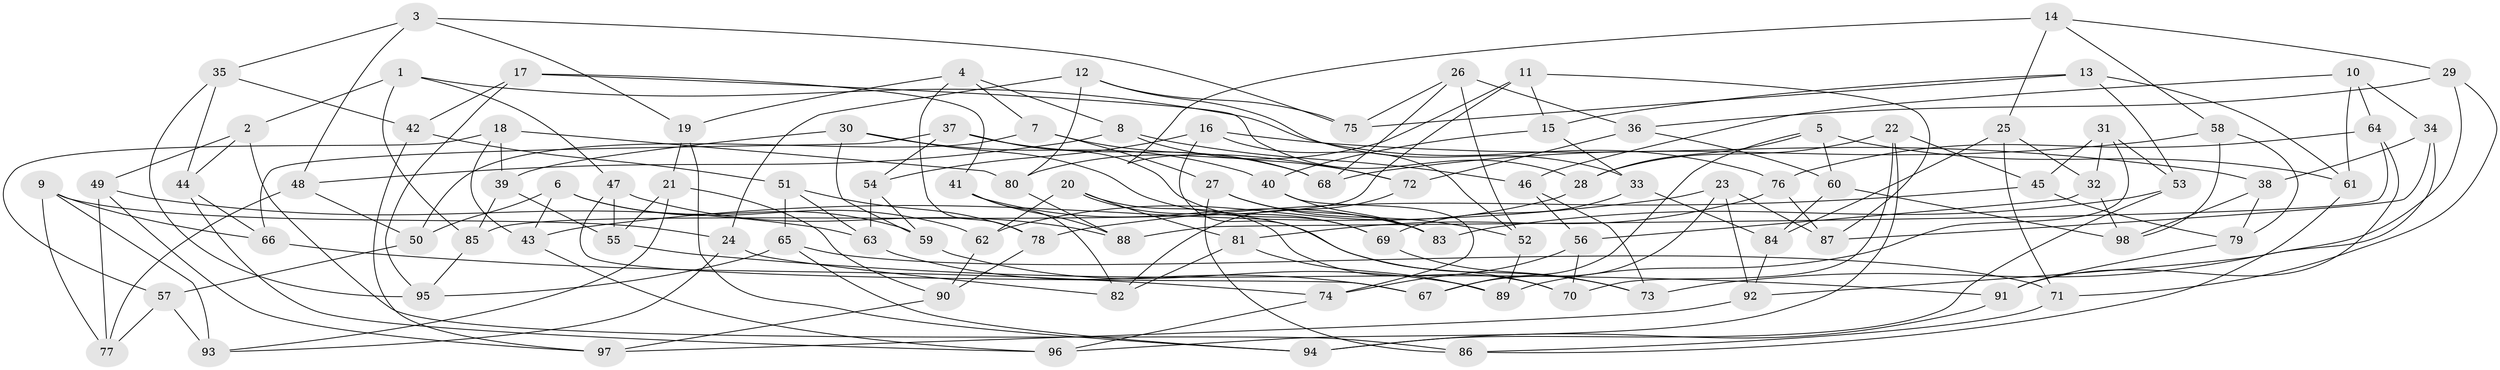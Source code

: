 // coarse degree distribution, {6: 0.5483870967741935, 4: 0.41935483870967744, 5: 0.03225806451612903}
// Generated by graph-tools (version 1.1) at 2025/52/02/27/25 19:52:28]
// undirected, 98 vertices, 196 edges
graph export_dot {
graph [start="1"]
  node [color=gray90,style=filled];
  1;
  2;
  3;
  4;
  5;
  6;
  7;
  8;
  9;
  10;
  11;
  12;
  13;
  14;
  15;
  16;
  17;
  18;
  19;
  20;
  21;
  22;
  23;
  24;
  25;
  26;
  27;
  28;
  29;
  30;
  31;
  32;
  33;
  34;
  35;
  36;
  37;
  38;
  39;
  40;
  41;
  42;
  43;
  44;
  45;
  46;
  47;
  48;
  49;
  50;
  51;
  52;
  53;
  54;
  55;
  56;
  57;
  58;
  59;
  60;
  61;
  62;
  63;
  64;
  65;
  66;
  67;
  68;
  69;
  70;
  71;
  72;
  73;
  74;
  75;
  76;
  77;
  78;
  79;
  80;
  81;
  82;
  83;
  84;
  85;
  86;
  87;
  88;
  89;
  90;
  91;
  92;
  93;
  94;
  95;
  96;
  97;
  98;
  1 -- 85;
  1 -- 47;
  1 -- 2;
  1 -- 76;
  2 -- 44;
  2 -- 86;
  2 -- 49;
  3 -- 48;
  3 -- 75;
  3 -- 35;
  3 -- 19;
  4 -- 7;
  4 -- 19;
  4 -- 8;
  4 -- 78;
  5 -- 67;
  5 -- 61;
  5 -- 28;
  5 -- 60;
  6 -- 43;
  6 -- 50;
  6 -- 62;
  6 -- 59;
  7 -- 68;
  7 -- 27;
  7 -- 50;
  8 -- 72;
  8 -- 48;
  8 -- 46;
  9 -- 66;
  9 -- 77;
  9 -- 24;
  9 -- 93;
  10 -- 34;
  10 -- 61;
  10 -- 46;
  10 -- 64;
  11 -- 80;
  11 -- 15;
  11 -- 85;
  11 -- 87;
  12 -- 80;
  12 -- 24;
  12 -- 33;
  12 -- 75;
  13 -- 61;
  13 -- 15;
  13 -- 53;
  13 -- 75;
  14 -- 29;
  14 -- 72;
  14 -- 25;
  14 -- 58;
  15 -- 40;
  15 -- 33;
  16 -- 54;
  16 -- 38;
  16 -- 52;
  16 -- 70;
  17 -- 41;
  17 -- 42;
  17 -- 95;
  17 -- 28;
  18 -- 43;
  18 -- 39;
  18 -- 80;
  18 -- 57;
  19 -- 21;
  19 -- 94;
  20 -- 73;
  20 -- 62;
  20 -- 81;
  20 -- 70;
  21 -- 93;
  21 -- 55;
  21 -- 90;
  22 -- 28;
  22 -- 96;
  22 -- 45;
  22 -- 70;
  23 -- 67;
  23 -- 43;
  23 -- 87;
  23 -- 92;
  24 -- 93;
  24 -- 82;
  25 -- 84;
  25 -- 32;
  25 -- 71;
  26 -- 52;
  26 -- 68;
  26 -- 36;
  26 -- 75;
  27 -- 52;
  27 -- 83;
  27 -- 86;
  28 -- 62;
  29 -- 73;
  29 -- 36;
  29 -- 71;
  30 -- 40;
  30 -- 69;
  30 -- 39;
  30 -- 59;
  31 -- 89;
  31 -- 45;
  31 -- 32;
  31 -- 53;
  32 -- 98;
  32 -- 56;
  33 -- 84;
  33 -- 69;
  34 -- 87;
  34 -- 92;
  34 -- 38;
  35 -- 42;
  35 -- 95;
  35 -- 44;
  36 -- 60;
  36 -- 72;
  37 -- 69;
  37 -- 68;
  37 -- 66;
  37 -- 54;
  38 -- 79;
  38 -- 98;
  39 -- 55;
  39 -- 85;
  40 -- 83;
  40 -- 74;
  41 -- 82;
  41 -- 88;
  41 -- 83;
  42 -- 51;
  42 -- 97;
  43 -- 96;
  44 -- 96;
  44 -- 66;
  45 -- 79;
  45 -- 78;
  46 -- 56;
  46 -- 73;
  47 -- 88;
  47 -- 55;
  47 -- 67;
  48 -- 50;
  48 -- 77;
  49 -- 77;
  49 -- 63;
  49 -- 97;
  50 -- 57;
  51 -- 78;
  51 -- 65;
  51 -- 63;
  52 -- 89;
  53 -- 94;
  53 -- 83;
  54 -- 59;
  54 -- 63;
  55 -- 91;
  56 -- 74;
  56 -- 70;
  57 -- 77;
  57 -- 93;
  58 -- 79;
  58 -- 98;
  58 -- 68;
  59 -- 89;
  60 -- 98;
  60 -- 84;
  61 -- 86;
  62 -- 90;
  63 -- 67;
  64 -- 91;
  64 -- 88;
  64 -- 76;
  65 -- 94;
  65 -- 71;
  65 -- 95;
  66 -- 74;
  69 -- 73;
  71 -- 86;
  72 -- 82;
  74 -- 96;
  76 -- 81;
  76 -- 87;
  78 -- 90;
  79 -- 91;
  80 -- 88;
  81 -- 82;
  81 -- 89;
  84 -- 92;
  85 -- 95;
  90 -- 97;
  91 -- 94;
  92 -- 97;
}
